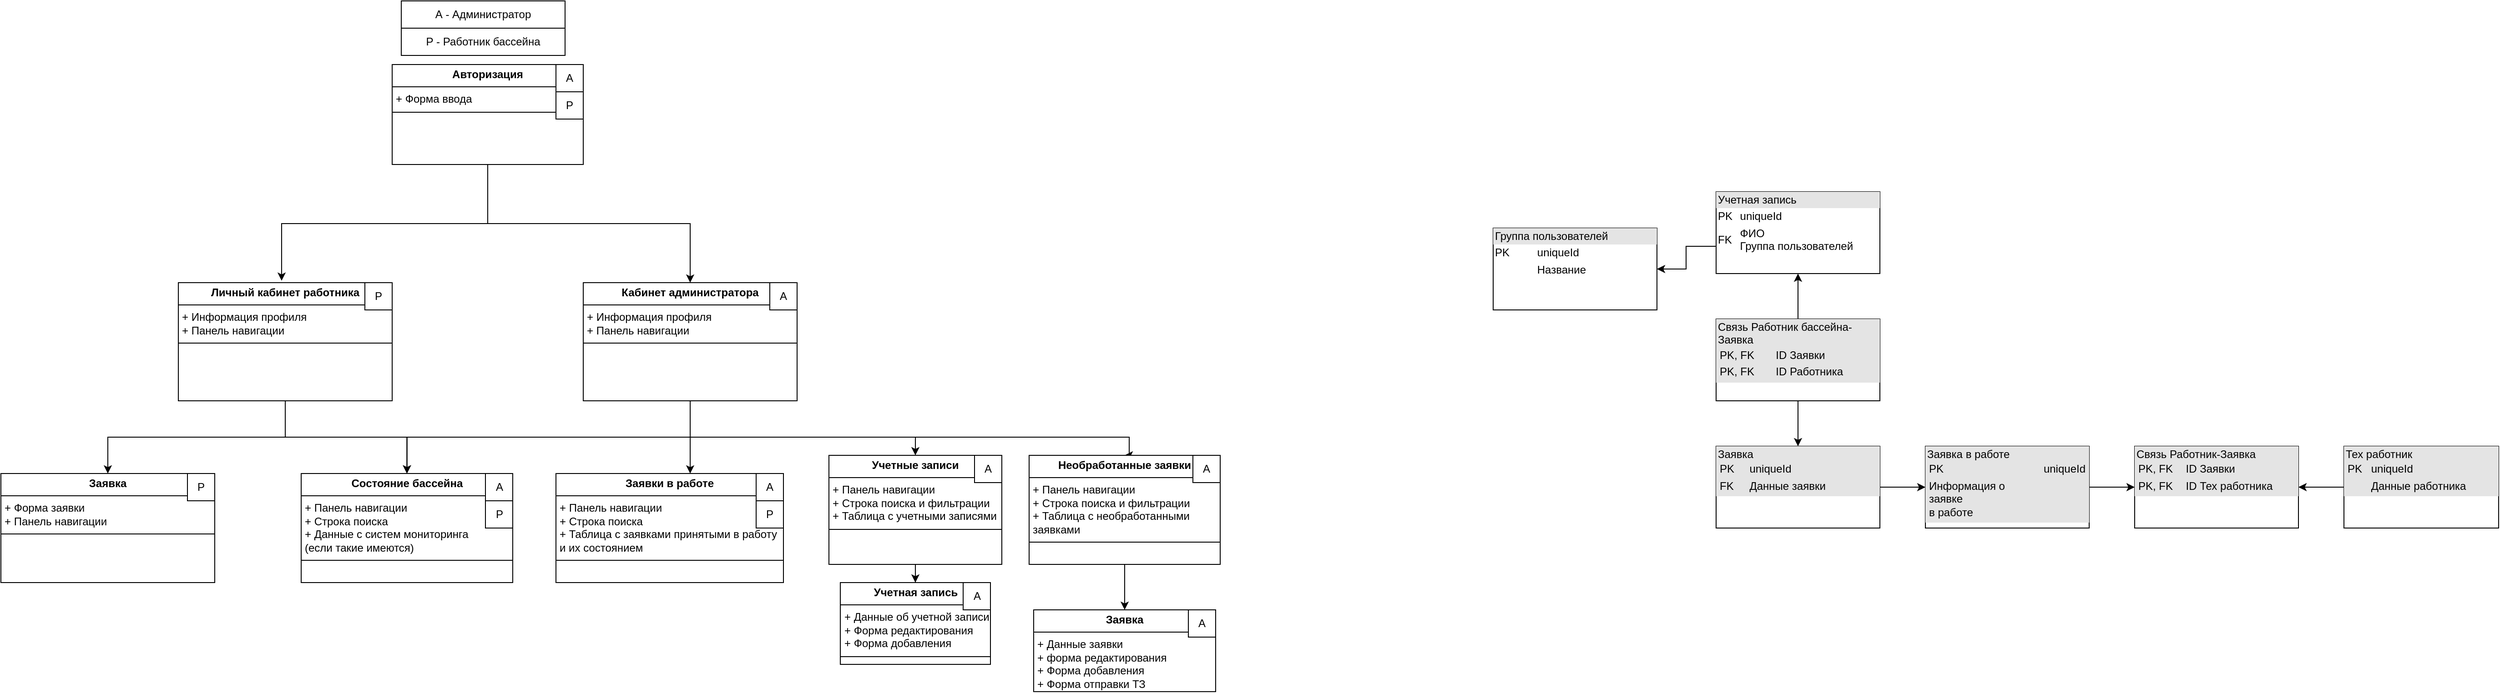 <mxfile version="24.4.13" type="device" pages="2">
  <diagram name="Страница — 1" id="gyjH2nmY9hGRUHgfYFVv">
    <mxGraphModel dx="513" dy="732" grid="1" gridSize="10" guides="1" tooltips="1" connect="1" arrows="1" fold="1" page="1" pageScale="1" pageWidth="827" pageHeight="1169" math="0" shadow="0">
      <root>
        <mxCell id="0" />
        <mxCell id="1" parent="0" />
        <mxCell id="fblFoZOv3cW5YB5GvSG3-54" value="А - Администратор" style="html=1;whiteSpace=wrap;" parent="1" vertex="1">
          <mxGeometry x="2080" width="180" height="30" as="geometry" />
        </mxCell>
        <mxCell id="fblFoZOv3cW5YB5GvSG3-56" value="Р - Работник бассейна" style="html=1;whiteSpace=wrap;" parent="1" vertex="1">
          <mxGeometry x="2080" y="30" width="180" height="30" as="geometry" />
        </mxCell>
        <mxCell id="7Ys4Qgf_9Eyjcpa5HYml-9" style="edgeStyle=orthogonalEdgeStyle;rounded=0;orthogonalLoop=1;jettySize=auto;html=1;entryX=0.483;entryY=-0.016;entryDx=0;entryDy=0;entryPerimeter=0;" parent="1" source="7Ys4Qgf_9Eyjcpa5HYml-2" target="7Ys4Qgf_9Eyjcpa5HYml-6" edge="1">
          <mxGeometry relative="1" as="geometry">
            <mxPoint x="2175" y="210" as="targetPoint" />
          </mxGeometry>
        </mxCell>
        <mxCell id="7Ys4Qgf_9Eyjcpa5HYml-13" style="edgeStyle=orthogonalEdgeStyle;rounded=0;orthogonalLoop=1;jettySize=auto;html=1;entryX=0.5;entryY=0;entryDx=0;entryDy=0;" parent="1" source="7Ys4Qgf_9Eyjcpa5HYml-2" target="7Ys4Qgf_9Eyjcpa5HYml-10" edge="1">
          <mxGeometry relative="1" as="geometry" />
        </mxCell>
        <mxCell id="7Ys4Qgf_9Eyjcpa5HYml-2" value="&lt;p style=&quot;margin:0px;margin-top:4px;text-align:center;&quot;&gt;&lt;b&gt;Авторизация&lt;/b&gt;&lt;/p&gt;&lt;hr size=&quot;1&quot; style=&quot;border-style:solid;&quot;&gt;&lt;p style=&quot;margin:0px;margin-left:4px;&quot;&gt;+ Форма ввода&lt;/p&gt;&lt;hr size=&quot;1&quot; style=&quot;border-style:solid;&quot;&gt;&lt;p style=&quot;margin:0px;margin-left:4px;&quot;&gt;&lt;br&gt;&lt;/p&gt;" style="verticalAlign=top;align=left;overflow=fill;html=1;whiteSpace=wrap;" parent="1" vertex="1">
          <mxGeometry x="2070" y="70" width="210" height="110" as="geometry" />
        </mxCell>
        <mxCell id="7Ys4Qgf_9Eyjcpa5HYml-3" value="А" style="html=1;whiteSpace=wrap;" parent="1" vertex="1">
          <mxGeometry x="2250" y="70" width="30" height="30" as="geometry" />
        </mxCell>
        <mxCell id="7Ys4Qgf_9Eyjcpa5HYml-5" value="Р" style="html=1;whiteSpace=wrap;" parent="1" vertex="1">
          <mxGeometry x="2250" y="100" width="30" height="30" as="geometry" />
        </mxCell>
        <mxCell id="7Ys4Qgf_9Eyjcpa5HYml-17" style="edgeStyle=orthogonalEdgeStyle;rounded=0;orthogonalLoop=1;jettySize=auto;html=1;" parent="1" source="7Ys4Qgf_9Eyjcpa5HYml-6" target="7Ys4Qgf_9Eyjcpa5HYml-14" edge="1">
          <mxGeometry relative="1" as="geometry" />
        </mxCell>
        <mxCell id="7Ys4Qgf_9Eyjcpa5HYml-24" style="edgeStyle=orthogonalEdgeStyle;rounded=0;orthogonalLoop=1;jettySize=auto;html=1;" parent="1" source="7Ys4Qgf_9Eyjcpa5HYml-6" target="7Ys4Qgf_9Eyjcpa5HYml-20" edge="1">
          <mxGeometry relative="1" as="geometry" />
        </mxCell>
        <mxCell id="7Ys4Qgf_9Eyjcpa5HYml-6" value="&lt;p style=&quot;margin:0px;margin-top:4px;text-align:center;&quot;&gt;&lt;b&gt;Личный кабинет работника&lt;/b&gt;&lt;/p&gt;&lt;hr size=&quot;1&quot; style=&quot;border-style:solid;&quot;&gt;&lt;p style=&quot;margin:0px;margin-left:4px;&quot;&gt;+ Информация профиля&lt;/p&gt;&lt;p style=&quot;margin:0px;margin-left:4px;&quot;&gt;+ Панель навигации&lt;/p&gt;&lt;hr size=&quot;1&quot; style=&quot;border-style:solid;&quot;&gt;&lt;p style=&quot;margin:0px;margin-left:4px;&quot;&gt;&lt;br&gt;&lt;/p&gt;" style="verticalAlign=top;align=left;overflow=fill;html=1;whiteSpace=wrap;" parent="1" vertex="1">
          <mxGeometry x="1835" y="310" width="235" height="130" as="geometry" />
        </mxCell>
        <mxCell id="7Ys4Qgf_9Eyjcpa5HYml-7" value="Р" style="html=1;whiteSpace=wrap;" parent="1" vertex="1">
          <mxGeometry x="2040" y="310" width="30" height="30" as="geometry" />
        </mxCell>
        <mxCell id="7Ys4Qgf_9Eyjcpa5HYml-23" style="edgeStyle=orthogonalEdgeStyle;rounded=0;orthogonalLoop=1;jettySize=auto;html=1;entryX=0.5;entryY=0;entryDx=0;entryDy=0;" parent="1" source="7Ys4Qgf_9Eyjcpa5HYml-10" target="7Ys4Qgf_9Eyjcpa5HYml-20" edge="1">
          <mxGeometry relative="1" as="geometry">
            <Array as="points">
              <mxPoint x="2398" y="480" />
              <mxPoint x="2086" y="480" />
            </Array>
          </mxGeometry>
        </mxCell>
        <mxCell id="7Ys4Qgf_9Eyjcpa5HYml-46" style="edgeStyle=orthogonalEdgeStyle;rounded=0;orthogonalLoop=1;jettySize=auto;html=1;entryX=0.5;entryY=0;entryDx=0;entryDy=0;" parent="1" source="7Ys4Qgf_9Eyjcpa5HYml-10" target="7Ys4Qgf_9Eyjcpa5HYml-33" edge="1">
          <mxGeometry relative="1" as="geometry">
            <Array as="points">
              <mxPoint x="2398" y="480" />
              <mxPoint x="2880" y="480" />
              <mxPoint x="2880" y="500" />
            </Array>
          </mxGeometry>
        </mxCell>
        <mxCell id="7Ys4Qgf_9Eyjcpa5HYml-47" style="edgeStyle=orthogonalEdgeStyle;rounded=0;orthogonalLoop=1;jettySize=auto;html=1;entryX=0.5;entryY=0;entryDx=0;entryDy=0;" parent="1" source="7Ys4Qgf_9Eyjcpa5HYml-10" target="7Ys4Qgf_9Eyjcpa5HYml-31" edge="1">
          <mxGeometry relative="1" as="geometry">
            <Array as="points">
              <mxPoint x="2398" y="480" />
              <mxPoint x="2645" y="480" />
            </Array>
          </mxGeometry>
        </mxCell>
        <mxCell id="7Ys4Qgf_9Eyjcpa5HYml-10" value="&lt;p style=&quot;margin:0px;margin-top:4px;text-align:center;&quot;&gt;&lt;b&gt;Кабинет администратора&lt;/b&gt;&lt;/p&gt;&lt;hr size=&quot;1&quot; style=&quot;border-style:solid;&quot;&gt;&lt;p style=&quot;margin:0px;margin-left:4px;&quot;&gt;+ Информация профиля&lt;/p&gt;&lt;p style=&quot;margin:0px;margin-left:4px;&quot;&gt;+ Панель навигации&lt;/p&gt;&lt;hr size=&quot;1&quot; style=&quot;border-style:solid;&quot;&gt;&lt;p style=&quot;margin:0px;margin-left:4px;&quot;&gt;&lt;br&gt;&lt;/p&gt;" style="verticalAlign=top;align=left;overflow=fill;html=1;whiteSpace=wrap;" parent="1" vertex="1">
          <mxGeometry x="2280" y="310" width="235" height="130" as="geometry" />
        </mxCell>
        <mxCell id="7Ys4Qgf_9Eyjcpa5HYml-11" value="А" style="html=1;whiteSpace=wrap;" parent="1" vertex="1">
          <mxGeometry x="2485" y="310" width="30" height="30" as="geometry" />
        </mxCell>
        <mxCell id="7Ys4Qgf_9Eyjcpa5HYml-14" value="&lt;p style=&quot;margin:0px;margin-top:4px;text-align:center;&quot;&gt;&lt;b&gt;Заявка&lt;/b&gt;&lt;/p&gt;&lt;hr size=&quot;1&quot; style=&quot;border-style:solid;&quot;&gt;&lt;p style=&quot;margin:0px;margin-left:4px;&quot;&gt;+ Форма заявки&lt;/p&gt;&lt;p style=&quot;margin:0px;margin-left:4px;&quot;&gt;+ Панель навигации&lt;/p&gt;&lt;hr size=&quot;1&quot; style=&quot;border-style:solid;&quot;&gt;&lt;p style=&quot;margin:0px;margin-left:4px;&quot;&gt;&lt;br&gt;&lt;/p&gt;" style="verticalAlign=top;align=left;overflow=fill;html=1;whiteSpace=wrap;" parent="1" vertex="1">
          <mxGeometry x="1640" y="520" width="235" height="120" as="geometry" />
        </mxCell>
        <mxCell id="7Ys4Qgf_9Eyjcpa5HYml-16" value="Р" style="html=1;whiteSpace=wrap;" parent="1" vertex="1">
          <mxGeometry x="1845" y="520" width="30" height="30" as="geometry" />
        </mxCell>
        <mxCell id="7Ys4Qgf_9Eyjcpa5HYml-20" value="&lt;p style=&quot;margin:0px;margin-top:4px;text-align:center;&quot;&gt;&lt;b&gt;Состояние бассейна&lt;/b&gt;&lt;/p&gt;&lt;hr size=&quot;1&quot; style=&quot;border-style:solid;&quot;&gt;&lt;p style=&quot;margin:0px;margin-left:4px;&quot;&gt;+ Панель навигации&lt;/p&gt;&lt;p style=&quot;margin:0px;margin-left:4px;&quot;&gt;+ Строка поиска&lt;/p&gt;&lt;p style=&quot;margin:0px;margin-left:4px;&quot;&gt;+ Данные с систем мониторинга&lt;/p&gt;&lt;p style=&quot;margin:0px;margin-left:4px;&quot;&gt;(если такие имеются)&lt;br&gt;&lt;/p&gt;&lt;hr size=&quot;1&quot; style=&quot;border-style:solid;&quot;&gt;&lt;p style=&quot;margin:0px;margin-left:4px;&quot;&gt;&lt;br&gt;&lt;/p&gt;" style="verticalAlign=top;align=left;overflow=fill;html=1;whiteSpace=wrap;" parent="1" vertex="1">
          <mxGeometry x="1970" y="520" width="232.5" height="120" as="geometry" />
        </mxCell>
        <mxCell id="7Ys4Qgf_9Eyjcpa5HYml-21" value="А" style="html=1;whiteSpace=wrap;" parent="1" vertex="1">
          <mxGeometry x="2172.5" y="520" width="30" height="30" as="geometry" />
        </mxCell>
        <mxCell id="7Ys4Qgf_9Eyjcpa5HYml-22" value="Р" style="html=1;whiteSpace=wrap;" parent="1" vertex="1">
          <mxGeometry x="2172.5" y="550" width="30" height="30" as="geometry" />
        </mxCell>
        <mxCell id="7Ys4Qgf_9Eyjcpa5HYml-25" value="&lt;p style=&quot;margin:0px;margin-top:4px;text-align:center;&quot;&gt;&lt;b&gt;Заявки в работе&lt;/b&gt;&lt;/p&gt;&lt;hr size=&quot;1&quot; style=&quot;border-style:solid;&quot;&gt;&lt;p style=&quot;margin:0px;margin-left:4px;&quot;&gt;+&amp;nbsp;&lt;span style=&quot;background-color: initial;&quot;&gt;Панель навигации&lt;/span&gt;&lt;/p&gt;&lt;p style=&quot;margin:0px;margin-left:4px;&quot;&gt;&lt;span style=&quot;background-color: initial;&quot;&gt;+ Строка поиска&lt;/span&gt;&lt;/p&gt;&lt;p style=&quot;margin:0px;margin-left:4px;&quot;&gt;&lt;span style=&quot;background-color: initial;&quot;&gt;+ Таблица с заявками принятыми в работу и их состоянием&lt;/span&gt;&lt;/p&gt;&lt;hr size=&quot;1&quot; style=&quot;border-style:solid;&quot;&gt;&lt;p style=&quot;margin:0px;margin-left:4px;&quot;&gt;&lt;br&gt;&lt;/p&gt;" style="verticalAlign=top;align=left;overflow=fill;html=1;whiteSpace=wrap;" parent="1" vertex="1">
          <mxGeometry x="2250" y="520" width="250" height="120" as="geometry" />
        </mxCell>
        <mxCell id="7Ys4Qgf_9Eyjcpa5HYml-26" value="А" style="html=1;whiteSpace=wrap;" parent="1" vertex="1">
          <mxGeometry x="2470" y="520" width="30" height="30" as="geometry" />
        </mxCell>
        <mxCell id="7Ys4Qgf_9Eyjcpa5HYml-27" value="Р" style="html=1;whiteSpace=wrap;" parent="1" vertex="1">
          <mxGeometry x="2470" y="550" width="30" height="30" as="geometry" />
        </mxCell>
        <mxCell id="7Ys4Qgf_9Eyjcpa5HYml-29" style="edgeStyle=orthogonalEdgeStyle;rounded=0;orthogonalLoop=1;jettySize=auto;html=1;entryX=0.59;entryY=0;entryDx=0;entryDy=0;entryPerimeter=0;" parent="1" source="7Ys4Qgf_9Eyjcpa5HYml-10" target="7Ys4Qgf_9Eyjcpa5HYml-25" edge="1">
          <mxGeometry relative="1" as="geometry" />
        </mxCell>
        <mxCell id="7Ys4Qgf_9Eyjcpa5HYml-30" style="edgeStyle=orthogonalEdgeStyle;rounded=0;orthogonalLoop=1;jettySize=auto;html=1;entryX=0.5;entryY=0;entryDx=0;entryDy=0;" parent="1" source="7Ys4Qgf_9Eyjcpa5HYml-31" target="7Ys4Qgf_9Eyjcpa5HYml-36" edge="1">
          <mxGeometry relative="1" as="geometry" />
        </mxCell>
        <mxCell id="7Ys4Qgf_9Eyjcpa5HYml-31" value="&lt;p style=&quot;margin:0px;margin-top:4px;text-align:center;&quot;&gt;&lt;b&gt;Учетные записи&lt;/b&gt;&lt;/p&gt;&lt;hr size=&quot;1&quot; style=&quot;border-style:solid;&quot;&gt;&lt;p style=&quot;margin:0px;margin-left:4px;&quot;&gt;+&amp;nbsp;&lt;span style=&quot;background-color: initial;&quot;&gt;Панель навигации&lt;/span&gt;&lt;/p&gt;&lt;p style=&quot;margin:0px;margin-left:4px;&quot;&gt;&lt;span style=&quot;background-color: initial;&quot;&gt;+ Строка поиска и фильтрации&lt;/span&gt;&lt;/p&gt;&lt;p style=&quot;margin:0px;margin-left:4px;&quot;&gt;&lt;span style=&quot;background-color: initial;&quot;&gt;+ Таблица с учетными записями&lt;/span&gt;&lt;/p&gt;&lt;hr size=&quot;1&quot; style=&quot;border-style:solid;&quot;&gt;&lt;p style=&quot;margin:0px;margin-left:4px;&quot;&gt;&lt;br&gt;&lt;/p&gt;" style="verticalAlign=top;align=left;overflow=fill;html=1;whiteSpace=wrap;" parent="1" vertex="1">
          <mxGeometry x="2550" y="500" width="190" height="120" as="geometry" />
        </mxCell>
        <mxCell id="7Ys4Qgf_9Eyjcpa5HYml-32" style="edgeStyle=orthogonalEdgeStyle;rounded=0;orthogonalLoop=1;jettySize=auto;html=1;entryX=0.5;entryY=0;entryDx=0;entryDy=0;" parent="1" source="7Ys4Qgf_9Eyjcpa5HYml-33" target="7Ys4Qgf_9Eyjcpa5HYml-37" edge="1">
          <mxGeometry relative="1" as="geometry" />
        </mxCell>
        <mxCell id="7Ys4Qgf_9Eyjcpa5HYml-33" value="&lt;p style=&quot;margin:0px;margin-top:4px;text-align:center;&quot;&gt;&lt;b&gt;Необработанные заявки&lt;/b&gt;&lt;/p&gt;&lt;hr size=&quot;1&quot; style=&quot;border-style:solid;&quot;&gt;&lt;p style=&quot;margin:0px;margin-left:4px;&quot;&gt;+&amp;nbsp;&lt;span style=&quot;background-color: initial;&quot;&gt;Панель навигации&lt;/span&gt;&lt;/p&gt;&lt;p style=&quot;margin:0px;margin-left:4px;&quot;&gt;&lt;span style=&quot;background-color: initial;&quot;&gt;+ Строка поиска и фильтрации&lt;/span&gt;&lt;/p&gt;&lt;p style=&quot;margin:0px;margin-left:4px;&quot;&gt;&lt;span style=&quot;background-color: initial;&quot;&gt;+ Таблица с необработанными заявками&lt;/span&gt;&lt;/p&gt;&lt;hr size=&quot;1&quot; style=&quot;border-style:solid;&quot;&gt;&lt;p style=&quot;margin:0px;margin-left:4px;&quot;&gt;&lt;br&gt;&lt;/p&gt;" style="verticalAlign=top;align=left;overflow=fill;html=1;whiteSpace=wrap;" parent="1" vertex="1">
          <mxGeometry x="2770" y="500" width="210" height="120" as="geometry" />
        </mxCell>
        <mxCell id="7Ys4Qgf_9Eyjcpa5HYml-36" value="&lt;p style=&quot;margin:0px;margin-top:4px;text-align:center;&quot;&gt;&lt;b&gt;Учетная запись&lt;/b&gt;&lt;/p&gt;&lt;hr size=&quot;1&quot; style=&quot;border-style:solid;&quot;&gt;&lt;p style=&quot;margin:0px;margin-left:4px;&quot;&gt;+ Данные об учетной записи&lt;/p&gt;&lt;p style=&quot;margin:0px;margin-left:4px;&quot;&gt;+ Форма редактирования&lt;/p&gt;&lt;p style=&quot;margin:0px;margin-left:4px;&quot;&gt;+ Форма добавления&lt;/p&gt;&lt;hr size=&quot;1&quot; style=&quot;border-style:solid;&quot;&gt;&lt;p style=&quot;margin:0px;margin-left:4px;&quot;&gt;&lt;br&gt;&lt;/p&gt;" style="verticalAlign=top;align=left;overflow=fill;html=1;whiteSpace=wrap;" parent="1" vertex="1">
          <mxGeometry x="2562.5" y="640" width="165" height="90" as="geometry" />
        </mxCell>
        <mxCell id="7Ys4Qgf_9Eyjcpa5HYml-37" value="&lt;p style=&quot;margin:0px;margin-top:4px;text-align:center;&quot;&gt;&lt;b&gt;Заявка&lt;/b&gt;&lt;/p&gt;&lt;hr size=&quot;1&quot; style=&quot;border-style:solid;&quot;&gt;&lt;p style=&quot;margin:0px;margin-left:4px;&quot;&gt;+ Данные заявки&lt;/p&gt;&lt;p style=&quot;margin:0px;margin-left:4px;&quot;&gt;+ форма редактирования&lt;/p&gt;&lt;p style=&quot;margin:0px;margin-left:4px;&quot;&gt;+ Форма добавления&lt;/p&gt;&lt;p style=&quot;margin:0px;margin-left:4px;&quot;&gt;+ Форма отправки ТЗ&lt;/p&gt;&lt;hr size=&quot;1&quot; style=&quot;border-style:solid;&quot;&gt;&lt;p style=&quot;margin:0px;margin-left:4px;&quot;&gt;&lt;br&gt;&lt;/p&gt;" style="verticalAlign=top;align=left;overflow=fill;html=1;whiteSpace=wrap;" parent="1" vertex="1">
          <mxGeometry x="2775" y="670" width="200" height="90" as="geometry" />
        </mxCell>
        <mxCell id="7Ys4Qgf_9Eyjcpa5HYml-39" value="А" style="html=1;whiteSpace=wrap;" parent="1" vertex="1">
          <mxGeometry x="2710" y="500" width="30" height="30" as="geometry" />
        </mxCell>
        <mxCell id="7Ys4Qgf_9Eyjcpa5HYml-40" value="А" style="html=1;whiteSpace=wrap;" parent="1" vertex="1">
          <mxGeometry x="2950" y="500" width="30" height="30" as="geometry" />
        </mxCell>
        <mxCell id="7Ys4Qgf_9Eyjcpa5HYml-42" value="А" style="html=1;whiteSpace=wrap;" parent="1" vertex="1">
          <mxGeometry x="2697.5" y="640" width="30" height="30" as="geometry" />
        </mxCell>
        <mxCell id="7Ys4Qgf_9Eyjcpa5HYml-43" value="А" style="html=1;whiteSpace=wrap;" parent="1" vertex="1">
          <mxGeometry x="2945" y="670" width="30" height="30" as="geometry" />
        </mxCell>
        <mxCell id="7Ys4Qgf_9Eyjcpa5HYml-51" style="edgeStyle=orthogonalEdgeStyle;rounded=0;orthogonalLoop=1;jettySize=auto;html=1;entryX=1;entryY=0.5;entryDx=0;entryDy=0;" parent="1" source="7Ys4Qgf_9Eyjcpa5HYml-49" target="7Ys4Qgf_9Eyjcpa5HYml-50" edge="1">
          <mxGeometry relative="1" as="geometry">
            <Array as="points">
              <mxPoint x="3492" y="270" />
              <mxPoint x="3492" y="295" />
            </Array>
          </mxGeometry>
        </mxCell>
        <mxCell id="7Ys4Qgf_9Eyjcpa5HYml-49" value="&lt;div style=&quot;box-sizing:border-box;width:100%;background:#e4e4e4;padding:2px;&quot;&gt;Учетная запись&lt;/div&gt;&lt;table style=&quot;width:100%;font-size:1em;&quot; cellpadding=&quot;2&quot; cellspacing=&quot;0&quot;&gt;&lt;tbody&gt;&lt;tr&gt;&lt;td&gt;PK&lt;/td&gt;&lt;td&gt;uniqueId&lt;/td&gt;&lt;/tr&gt;&lt;tr&gt;&lt;td&gt;FK&lt;/td&gt;&lt;td&gt;ФИО&lt;br&gt;Группа пользователей&lt;/td&gt;&lt;/tr&gt;&lt;/tbody&gt;&lt;/table&gt;" style="verticalAlign=top;align=left;overflow=fill;html=1;whiteSpace=wrap;" parent="1" vertex="1">
          <mxGeometry x="3525" y="210" width="180" height="90" as="geometry" />
        </mxCell>
        <mxCell id="7Ys4Qgf_9Eyjcpa5HYml-50" value="&lt;div style=&quot;box-sizing:border-box;width:100%;background:#e4e4e4;padding:2px;&quot;&gt;Группа пользователей&lt;/div&gt;&lt;table style=&quot;width:100%;font-size:1em;&quot; cellpadding=&quot;2&quot; cellspacing=&quot;0&quot;&gt;&lt;tbody&gt;&lt;tr&gt;&lt;td&gt;PK&lt;/td&gt;&lt;td&gt;uniqueId&lt;/td&gt;&lt;/tr&gt;&lt;tr&gt;&lt;td&gt;&lt;br&gt;&lt;/td&gt;&lt;td&gt;Название&lt;/td&gt;&lt;/tr&gt;&lt;/tbody&gt;&lt;/table&gt;" style="verticalAlign=top;align=left;overflow=fill;html=1;whiteSpace=wrap;" parent="1" vertex="1">
          <mxGeometry x="3280" y="250" width="180" height="90" as="geometry" />
        </mxCell>
        <mxCell id="7Ys4Qgf_9Eyjcpa5HYml-59" style="edgeStyle=orthogonalEdgeStyle;rounded=0;orthogonalLoop=1;jettySize=auto;html=1;entryX=0;entryY=0.5;entryDx=0;entryDy=0;" parent="1" source="7Ys4Qgf_9Eyjcpa5HYml-52" target="7Ys4Qgf_9Eyjcpa5HYml-54" edge="1">
          <mxGeometry relative="1" as="geometry" />
        </mxCell>
        <mxCell id="7Ys4Qgf_9Eyjcpa5HYml-52" value="&lt;div style=&quot;box-sizing:border-box;width:100%;background:#e4e4e4;padding:2px;&quot;&gt;Заявка&lt;table style=&quot;background-color: initial; font-size: 1em; width: 100%;&quot; cellpadding=&quot;2&quot; cellspacing=&quot;0&quot;&gt;&lt;tbody&gt;&lt;tr&gt;&lt;td&gt;PK&lt;/td&gt;&lt;td&gt;uniqueId&lt;/td&gt;&lt;/tr&gt;&lt;tr&gt;&lt;td&gt;FK&lt;/td&gt;&lt;td&gt;Данные заявки&lt;/td&gt;&lt;/tr&gt;&lt;/tbody&gt;&lt;/table&gt;&lt;/div&gt;" style="verticalAlign=top;align=left;overflow=fill;html=1;whiteSpace=wrap;" parent="1" vertex="1">
          <mxGeometry x="3525" y="490" width="180" height="90" as="geometry" />
        </mxCell>
        <mxCell id="85K3im5MIJQuWjZDWwQ2-3" style="edgeStyle=orthogonalEdgeStyle;rounded=0;orthogonalLoop=1;jettySize=auto;html=1;entryX=0;entryY=0.5;entryDx=0;entryDy=0;" edge="1" parent="1" source="7Ys4Qgf_9Eyjcpa5HYml-54" target="85K3im5MIJQuWjZDWwQ2-1">
          <mxGeometry relative="1" as="geometry" />
        </mxCell>
        <mxCell id="7Ys4Qgf_9Eyjcpa5HYml-54" value="&lt;div style=&quot;box-sizing:border-box;width:100%;background:#e4e4e4;padding:2px;&quot;&gt;Заявка в работе&lt;table style=&quot;background-color: initial; font-size: 1em; width: 100%;&quot; cellpadding=&quot;2&quot; cellspacing=&quot;0&quot;&gt;&lt;tbody&gt;&lt;tr&gt;&lt;td&gt;PK&lt;br&gt;&lt;/td&gt;&lt;td&gt;uniqueId&lt;/td&gt;&lt;/tr&gt;&lt;tr&gt;&lt;td&gt;Информация о заявке&lt;br&gt;в работе&lt;/td&gt;&lt;td&gt;&lt;br&gt;&lt;/td&gt;&lt;/tr&gt;&lt;/tbody&gt;&lt;/table&gt;&lt;/div&gt;" style="verticalAlign=top;align=left;overflow=fill;html=1;whiteSpace=wrap;" parent="1" vertex="1">
          <mxGeometry x="3755" y="490" width="180" height="90" as="geometry" />
        </mxCell>
        <mxCell id="85K3im5MIJQuWjZDWwQ2-2" style="edgeStyle=orthogonalEdgeStyle;rounded=0;orthogonalLoop=1;jettySize=auto;html=1;entryX=1;entryY=0.5;entryDx=0;entryDy=0;" edge="1" parent="1" source="7Ys4Qgf_9Eyjcpa5HYml-55" target="85K3im5MIJQuWjZDWwQ2-1">
          <mxGeometry relative="1" as="geometry" />
        </mxCell>
        <mxCell id="7Ys4Qgf_9Eyjcpa5HYml-55" value="&lt;div style=&quot;box-sizing:border-box;width:100%;background:#e4e4e4;padding:2px;&quot;&gt;Тех работник&lt;br&gt;&lt;table style=&quot;background-color: initial; font-size: 1em; width: 100%;&quot; cellpadding=&quot;2&quot; cellspacing=&quot;0&quot;&gt;&lt;tbody&gt;&lt;tr&gt;&lt;td&gt;PK&lt;/td&gt;&lt;td&gt;uniqueId&lt;/td&gt;&lt;/tr&gt;&lt;tr&gt;&lt;td&gt;&lt;br&gt;&lt;/td&gt;&lt;td&gt;Данные работника&lt;/td&gt;&lt;/tr&gt;&lt;/tbody&gt;&lt;/table&gt;&lt;/div&gt;" style="verticalAlign=top;align=left;overflow=fill;html=1;whiteSpace=wrap;" parent="1" vertex="1">
          <mxGeometry x="4215" y="490" width="170" height="90" as="geometry" />
        </mxCell>
        <mxCell id="85K3im5MIJQuWjZDWwQ2-1" value="&lt;div style=&quot;box-sizing:border-box;width:100%;background:#e4e4e4;padding:2px;&quot;&gt;Связь Работник-Заявка&lt;table style=&quot;background-color: initial; font-size: 1em; width: 100%;&quot; cellpadding=&quot;2&quot; cellspacing=&quot;0&quot;&gt;&lt;tbody&gt;&lt;tr&gt;&lt;td&gt;PK, FK&lt;/td&gt;&lt;td&gt;ID Заявки&lt;/td&gt;&lt;/tr&gt;&lt;tr&gt;&lt;td&gt;PK, FK&lt;/td&gt;&lt;td&gt;ID Тех работника&lt;/td&gt;&lt;/tr&gt;&lt;/tbody&gt;&lt;/table&gt;&lt;/div&gt;" style="verticalAlign=top;align=left;overflow=fill;html=1;whiteSpace=wrap;" vertex="1" parent="1">
          <mxGeometry x="3985" y="490" width="180" height="90" as="geometry" />
        </mxCell>
        <mxCell id="85K3im5MIJQuWjZDWwQ2-5" style="edgeStyle=orthogonalEdgeStyle;rounded=0;orthogonalLoop=1;jettySize=auto;html=1;" edge="1" parent="1" source="85K3im5MIJQuWjZDWwQ2-4" target="7Ys4Qgf_9Eyjcpa5HYml-52">
          <mxGeometry relative="1" as="geometry" />
        </mxCell>
        <mxCell id="85K3im5MIJQuWjZDWwQ2-7" style="edgeStyle=orthogonalEdgeStyle;rounded=0;orthogonalLoop=1;jettySize=auto;html=1;entryX=0.5;entryY=1;entryDx=0;entryDy=0;" edge="1" parent="1" source="85K3im5MIJQuWjZDWwQ2-4" target="7Ys4Qgf_9Eyjcpa5HYml-49">
          <mxGeometry relative="1" as="geometry" />
        </mxCell>
        <mxCell id="85K3im5MIJQuWjZDWwQ2-4" value="&lt;div style=&quot;box-sizing:border-box;width:100%;background:#e4e4e4;padding:2px;&quot;&gt;Связь Работник бассейна-Заявка&lt;table style=&quot;background-color: initial; font-size: 1em; width: 100%;&quot; cellpadding=&quot;2&quot; cellspacing=&quot;0&quot;&gt;&lt;tbody&gt;&lt;tr&gt;&lt;td&gt;PK, FK&lt;/td&gt;&lt;td&gt;ID Заявки&lt;/td&gt;&lt;/tr&gt;&lt;tr&gt;&lt;td&gt;PK, FK&lt;/td&gt;&lt;td&gt;ID Работника&lt;/td&gt;&lt;/tr&gt;&lt;/tbody&gt;&lt;/table&gt;&lt;/div&gt;" style="verticalAlign=top;align=left;overflow=fill;html=1;whiteSpace=wrap;" vertex="1" parent="1">
          <mxGeometry x="3525" y="350" width="180" height="90" as="geometry" />
        </mxCell>
      </root>
    </mxGraphModel>
  </diagram>
  <diagram id="cIZZJfBUbxEhmPjARiJR" name="Страница — 2">
    <mxGraphModel dx="2876" dy="1066" grid="1" gridSize="10" guides="1" tooltips="1" connect="1" arrows="1" fold="1" page="1" pageScale="1" pageWidth="827" pageHeight="1169" math="0" shadow="0">
      <root>
        <mxCell id="0" />
        <mxCell id="1" parent="0" />
        <mxCell id="fclP9mE39lkqfTtNdaQq-1" value="Учетная запись" style="shape=table;startSize=30;container=1;collapsible=1;childLayout=tableLayout;fixedRows=1;rowLines=0;fontStyle=1;align=center;resizeLast=1;html=1;" vertex="1" parent="1">
          <mxGeometry x="30" y="80" width="210" height="210" as="geometry" />
        </mxCell>
        <mxCell id="fclP9mE39lkqfTtNdaQq-2" value="" style="shape=tableRow;horizontal=0;startSize=0;swimlaneHead=0;swimlaneBody=0;fillColor=none;collapsible=0;dropTarget=0;points=[[0,0.5],[1,0.5]];portConstraint=eastwest;top=0;left=0;right=0;bottom=1;" vertex="1" parent="fclP9mE39lkqfTtNdaQq-1">
          <mxGeometry y="30" width="210" height="60" as="geometry" />
        </mxCell>
        <mxCell id="fclP9mE39lkqfTtNdaQq-3" value="PK" style="shape=partialRectangle;connectable=0;fillColor=none;top=0;left=0;bottom=0;right=0;fontStyle=1;overflow=hidden;whiteSpace=wrap;html=1;" vertex="1" parent="fclP9mE39lkqfTtNdaQq-2">
          <mxGeometry width="30" height="60" as="geometry">
            <mxRectangle width="30" height="60" as="alternateBounds" />
          </mxGeometry>
        </mxCell>
        <mxCell id="fclP9mE39lkqfTtNdaQq-4" value="UniqueID" style="shape=partialRectangle;connectable=0;fillColor=none;top=0;left=0;bottom=0;right=0;align=left;spacingLeft=6;fontStyle=5;overflow=hidden;whiteSpace=wrap;html=1;" vertex="1" parent="fclP9mE39lkqfTtNdaQq-2">
          <mxGeometry x="30" width="180" height="60" as="geometry">
            <mxRectangle width="180" height="60" as="alternateBounds" />
          </mxGeometry>
        </mxCell>
        <mxCell id="fclP9mE39lkqfTtNdaQq-5" value="" style="shape=tableRow;horizontal=0;startSize=0;swimlaneHead=0;swimlaneBody=0;fillColor=none;collapsible=0;dropTarget=0;points=[[0,0.5],[1,0.5]];portConstraint=eastwest;top=0;left=0;right=0;bottom=0;" vertex="1" parent="fclP9mE39lkqfTtNdaQq-1">
          <mxGeometry y="90" width="210" height="30" as="geometry" />
        </mxCell>
        <mxCell id="fclP9mE39lkqfTtNdaQq-6" value="" style="shape=partialRectangle;connectable=0;fillColor=none;top=0;left=0;bottom=0;right=0;editable=1;overflow=hidden;whiteSpace=wrap;html=1;" vertex="1" parent="fclP9mE39lkqfTtNdaQq-5">
          <mxGeometry width="30" height="30" as="geometry">
            <mxRectangle width="30" height="30" as="alternateBounds" />
          </mxGeometry>
        </mxCell>
        <mxCell id="fclP9mE39lkqfTtNdaQq-7" value="Фамилия" style="shape=partialRectangle;connectable=0;fillColor=none;top=0;left=0;bottom=0;right=0;align=left;spacingLeft=6;overflow=hidden;whiteSpace=wrap;html=1;" vertex="1" parent="fclP9mE39lkqfTtNdaQq-5">
          <mxGeometry x="30" width="180" height="30" as="geometry">
            <mxRectangle width="180" height="30" as="alternateBounds" />
          </mxGeometry>
        </mxCell>
        <mxCell id="fclP9mE39lkqfTtNdaQq-8" value="" style="shape=tableRow;horizontal=0;startSize=0;swimlaneHead=0;swimlaneBody=0;fillColor=none;collapsible=0;dropTarget=0;points=[[0,0.5],[1,0.5]];portConstraint=eastwest;top=0;left=0;right=0;bottom=0;" vertex="1" parent="fclP9mE39lkqfTtNdaQq-1">
          <mxGeometry y="120" width="210" height="30" as="geometry" />
        </mxCell>
        <mxCell id="fclP9mE39lkqfTtNdaQq-9" value="" style="shape=partialRectangle;connectable=0;fillColor=none;top=0;left=0;bottom=0;right=0;editable=1;overflow=hidden;whiteSpace=wrap;html=1;" vertex="1" parent="fclP9mE39lkqfTtNdaQq-8">
          <mxGeometry width="30" height="30" as="geometry">
            <mxRectangle width="30" height="30" as="alternateBounds" />
          </mxGeometry>
        </mxCell>
        <mxCell id="fclP9mE39lkqfTtNdaQq-10" value="Имя" style="shape=partialRectangle;connectable=0;fillColor=none;top=0;left=0;bottom=0;right=0;align=left;spacingLeft=6;overflow=hidden;whiteSpace=wrap;html=1;" vertex="1" parent="fclP9mE39lkqfTtNdaQq-8">
          <mxGeometry x="30" width="180" height="30" as="geometry">
            <mxRectangle width="180" height="30" as="alternateBounds" />
          </mxGeometry>
        </mxCell>
        <mxCell id="fclP9mE39lkqfTtNdaQq-11" value="" style="shape=tableRow;horizontal=0;startSize=0;swimlaneHead=0;swimlaneBody=0;fillColor=none;collapsible=0;dropTarget=0;points=[[0,0.5],[1,0.5]];portConstraint=eastwest;top=0;left=0;right=0;bottom=0;" vertex="1" parent="fclP9mE39lkqfTtNdaQq-1">
          <mxGeometry y="150" width="210" height="30" as="geometry" />
        </mxCell>
        <mxCell id="fclP9mE39lkqfTtNdaQq-12" value="" style="shape=partialRectangle;connectable=0;fillColor=none;top=0;left=0;bottom=0;right=0;editable=1;overflow=hidden;whiteSpace=wrap;html=1;" vertex="1" parent="fclP9mE39lkqfTtNdaQq-11">
          <mxGeometry width="30" height="30" as="geometry">
            <mxRectangle width="30" height="30" as="alternateBounds" />
          </mxGeometry>
        </mxCell>
        <mxCell id="fclP9mE39lkqfTtNdaQq-13" value="Отчество" style="shape=partialRectangle;connectable=0;fillColor=none;top=0;left=0;bottom=0;right=0;align=left;spacingLeft=6;overflow=hidden;whiteSpace=wrap;html=1;" vertex="1" parent="fclP9mE39lkqfTtNdaQq-11">
          <mxGeometry x="30" width="180" height="30" as="geometry">
            <mxRectangle width="180" height="30" as="alternateBounds" />
          </mxGeometry>
        </mxCell>
        <mxCell id="fclP9mE39lkqfTtNdaQq-17" value="" style="shape=tableRow;horizontal=0;startSize=0;swimlaneHead=0;swimlaneBody=0;fillColor=none;collapsible=0;dropTarget=0;points=[[0,0.5],[1,0.5]];portConstraint=eastwest;top=0;left=0;right=0;bottom=0;" vertex="1" parent="fclP9mE39lkqfTtNdaQq-1">
          <mxGeometry y="180" width="210" height="30" as="geometry" />
        </mxCell>
        <mxCell id="fclP9mE39lkqfTtNdaQq-18" value="FK" style="shape=partialRectangle;connectable=0;fillColor=none;top=0;left=0;bottom=0;right=0;fontStyle=0;overflow=hidden;whiteSpace=wrap;html=1;" vertex="1" parent="fclP9mE39lkqfTtNdaQq-17">
          <mxGeometry width="30" height="30" as="geometry">
            <mxRectangle width="30" height="30" as="alternateBounds" />
          </mxGeometry>
        </mxCell>
        <mxCell id="fclP9mE39lkqfTtNdaQq-19" value="Группа пользователей" style="shape=partialRectangle;connectable=0;fillColor=none;top=0;left=0;bottom=0;right=0;align=left;spacingLeft=6;fontStyle=0;overflow=hidden;whiteSpace=wrap;html=1;" vertex="1" parent="fclP9mE39lkqfTtNdaQq-17">
          <mxGeometry x="30" width="180" height="30" as="geometry">
            <mxRectangle width="180" height="30" as="alternateBounds" />
          </mxGeometry>
        </mxCell>
        <mxCell id="fclP9mE39lkqfTtNdaQq-20" value="Группы пользователей" style="shape=table;startSize=30;container=1;collapsible=1;childLayout=tableLayout;fixedRows=1;rowLines=0;fontStyle=1;align=center;resizeLast=1;html=1;" vertex="1" parent="1">
          <mxGeometry x="-250" y="230" width="180" height="90" as="geometry" />
        </mxCell>
        <mxCell id="fclP9mE39lkqfTtNdaQq-21" value="" style="shape=tableRow;horizontal=0;startSize=0;swimlaneHead=0;swimlaneBody=0;fillColor=none;collapsible=0;dropTarget=0;points=[[0,0.5],[1,0.5]];portConstraint=eastwest;top=0;left=0;right=0;bottom=1;" vertex="1" parent="fclP9mE39lkqfTtNdaQq-20">
          <mxGeometry y="30" width="180" height="30" as="geometry" />
        </mxCell>
        <mxCell id="fclP9mE39lkqfTtNdaQq-22" value="PK" style="shape=partialRectangle;connectable=0;fillColor=none;top=0;left=0;bottom=0;right=0;fontStyle=1;overflow=hidden;whiteSpace=wrap;html=1;" vertex="1" parent="fclP9mE39lkqfTtNdaQq-21">
          <mxGeometry width="30" height="30" as="geometry">
            <mxRectangle width="30" height="30" as="alternateBounds" />
          </mxGeometry>
        </mxCell>
        <mxCell id="fclP9mE39lkqfTtNdaQq-23" value="UniqueID" style="shape=partialRectangle;connectable=0;fillColor=none;top=0;left=0;bottom=0;right=0;align=left;spacingLeft=6;fontStyle=5;overflow=hidden;whiteSpace=wrap;html=1;" vertex="1" parent="fclP9mE39lkqfTtNdaQq-21">
          <mxGeometry x="30" width="150" height="30" as="geometry">
            <mxRectangle width="150" height="30" as="alternateBounds" />
          </mxGeometry>
        </mxCell>
        <mxCell id="fclP9mE39lkqfTtNdaQq-24" value="" style="shape=tableRow;horizontal=0;startSize=0;swimlaneHead=0;swimlaneBody=0;fillColor=none;collapsible=0;dropTarget=0;points=[[0,0.5],[1,0.5]];portConstraint=eastwest;top=0;left=0;right=0;bottom=0;" vertex="1" parent="fclP9mE39lkqfTtNdaQq-20">
          <mxGeometry y="60" width="180" height="30" as="geometry" />
        </mxCell>
        <mxCell id="fclP9mE39lkqfTtNdaQq-25" value="" style="shape=partialRectangle;connectable=0;fillColor=none;top=0;left=0;bottom=0;right=0;editable=1;overflow=hidden;whiteSpace=wrap;html=1;" vertex="1" parent="fclP9mE39lkqfTtNdaQq-24">
          <mxGeometry width="30" height="30" as="geometry">
            <mxRectangle width="30" height="30" as="alternateBounds" />
          </mxGeometry>
        </mxCell>
        <mxCell id="fclP9mE39lkqfTtNdaQq-26" value="Название" style="shape=partialRectangle;connectable=0;fillColor=none;top=0;left=0;bottom=0;right=0;align=left;spacingLeft=6;overflow=hidden;whiteSpace=wrap;html=1;" vertex="1" parent="fclP9mE39lkqfTtNdaQq-24">
          <mxGeometry x="30" width="150" height="30" as="geometry">
            <mxRectangle width="150" height="30" as="alternateBounds" />
          </mxGeometry>
        </mxCell>
        <mxCell id="fclP9mE39lkqfTtNdaQq-33" style="edgeStyle=orthogonalEdgeStyle;rounded=0;orthogonalLoop=1;jettySize=auto;html=1;" edge="1" parent="1" source="fclP9mE39lkqfTtNdaQq-17" target="fclP9mE39lkqfTtNdaQq-20">
          <mxGeometry relative="1" as="geometry" />
        </mxCell>
        <mxCell id="fclP9mE39lkqfTtNdaQq-34" value="Поезда" style="shape=table;startSize=30;container=1;collapsible=1;childLayout=tableLayout;fixedRows=1;rowLines=0;fontStyle=1;align=center;resizeLast=1;html=1;" vertex="1" parent="1">
          <mxGeometry x="-160" y="470" width="180" height="90" as="geometry" />
        </mxCell>
        <mxCell id="fclP9mE39lkqfTtNdaQq-35" value="" style="shape=tableRow;horizontal=0;startSize=0;swimlaneHead=0;swimlaneBody=0;fillColor=none;collapsible=0;dropTarget=0;points=[[0,0.5],[1,0.5]];portConstraint=eastwest;top=0;left=0;right=0;bottom=1;" vertex="1" parent="fclP9mE39lkqfTtNdaQq-34">
          <mxGeometry y="30" width="180" height="30" as="geometry" />
        </mxCell>
        <mxCell id="fclP9mE39lkqfTtNdaQq-36" value="PK" style="shape=partialRectangle;connectable=0;fillColor=none;top=0;left=0;bottom=0;right=0;fontStyle=1;overflow=hidden;whiteSpace=wrap;html=1;" vertex="1" parent="fclP9mE39lkqfTtNdaQq-35">
          <mxGeometry width="30" height="30" as="geometry">
            <mxRectangle width="30" height="30" as="alternateBounds" />
          </mxGeometry>
        </mxCell>
        <mxCell id="fclP9mE39lkqfTtNdaQq-37" value="Серийный номер" style="shape=partialRectangle;connectable=0;fillColor=none;top=0;left=0;bottom=0;right=0;align=left;spacingLeft=6;fontStyle=5;overflow=hidden;whiteSpace=wrap;html=1;" vertex="1" parent="fclP9mE39lkqfTtNdaQq-35">
          <mxGeometry x="30" width="150" height="30" as="geometry">
            <mxRectangle width="150" height="30" as="alternateBounds" />
          </mxGeometry>
        </mxCell>
        <mxCell id="fclP9mE39lkqfTtNdaQq-38" value="" style="shape=tableRow;horizontal=0;startSize=0;swimlaneHead=0;swimlaneBody=0;fillColor=none;collapsible=0;dropTarget=0;points=[[0,0.5],[1,0.5]];portConstraint=eastwest;top=0;left=0;right=0;bottom=0;" vertex="1" parent="fclP9mE39lkqfTtNdaQq-34">
          <mxGeometry y="60" width="180" height="30" as="geometry" />
        </mxCell>
        <mxCell id="fclP9mE39lkqfTtNdaQq-39" value="" style="shape=partialRectangle;connectable=0;fillColor=none;top=0;left=0;bottom=0;right=0;editable=1;overflow=hidden;whiteSpace=wrap;html=1;" vertex="1" parent="fclP9mE39lkqfTtNdaQq-38">
          <mxGeometry width="30" height="30" as="geometry">
            <mxRectangle width="30" height="30" as="alternateBounds" />
          </mxGeometry>
        </mxCell>
        <mxCell id="fclP9mE39lkqfTtNdaQq-40" value="Местоположение" style="shape=partialRectangle;connectable=0;fillColor=none;top=0;left=0;bottom=0;right=0;align=left;spacingLeft=6;overflow=hidden;whiteSpace=wrap;html=1;" vertex="1" parent="fclP9mE39lkqfTtNdaQq-38">
          <mxGeometry x="30" width="150" height="30" as="geometry">
            <mxRectangle width="150" height="30" as="alternateBounds" />
          </mxGeometry>
        </mxCell>
        <mxCell id="fclP9mE39lkqfTtNdaQq-66" style="edgeStyle=orthogonalEdgeStyle;rounded=0;orthogonalLoop=1;jettySize=auto;html=1;" edge="1" parent="1" source="fclP9mE39lkqfTtNdaQq-47" target="fclP9mE39lkqfTtNdaQq-1">
          <mxGeometry relative="1" as="geometry" />
        </mxCell>
        <mxCell id="fclP9mE39lkqfTtNdaQq-67" style="edgeStyle=orthogonalEdgeStyle;rounded=0;orthogonalLoop=1;jettySize=auto;html=1;" edge="1" parent="1" source="fclP9mE39lkqfTtNdaQq-47" target="fclP9mE39lkqfTtNdaQq-34">
          <mxGeometry relative="1" as="geometry" />
        </mxCell>
        <mxCell id="fclP9mE39lkqfTtNdaQq-47" value="Связь Поезд-Машинист" style="shape=table;startSize=30;container=1;collapsible=1;childLayout=tableLayout;fixedRows=1;rowLines=0;fontStyle=1;align=center;resizeLast=1;html=1;" vertex="1" parent="1">
          <mxGeometry x="-60" y="350" width="180" height="90" as="geometry" />
        </mxCell>
        <mxCell id="fclP9mE39lkqfTtNdaQq-48" value="" style="shape=tableRow;horizontal=0;startSize=0;swimlaneHead=0;swimlaneBody=0;fillColor=none;collapsible=0;dropTarget=0;points=[[0,0.5],[1,0.5]];portConstraint=eastwest;top=0;left=0;right=0;bottom=1;" vertex="1" parent="fclP9mE39lkqfTtNdaQq-47">
          <mxGeometry y="30" width="180" height="30" as="geometry" />
        </mxCell>
        <mxCell id="fclP9mE39lkqfTtNdaQq-49" value="PK, FK" style="shape=partialRectangle;connectable=0;fillColor=none;top=0;left=0;bottom=0;right=0;fontStyle=1;overflow=hidden;whiteSpace=wrap;html=1;" vertex="1" parent="fclP9mE39lkqfTtNdaQq-48">
          <mxGeometry width="30" height="30" as="geometry">
            <mxRectangle width="30" height="30" as="alternateBounds" />
          </mxGeometry>
        </mxCell>
        <mxCell id="fclP9mE39lkqfTtNdaQq-50" value="ID Машиниста" style="shape=partialRectangle;connectable=0;fillColor=none;top=0;left=0;bottom=0;right=0;align=left;spacingLeft=6;fontStyle=5;overflow=hidden;whiteSpace=wrap;html=1;" vertex="1" parent="fclP9mE39lkqfTtNdaQq-48">
          <mxGeometry x="30" width="150" height="30" as="geometry">
            <mxRectangle width="150" height="30" as="alternateBounds" />
          </mxGeometry>
        </mxCell>
        <mxCell id="fclP9mE39lkqfTtNdaQq-63" value="" style="shape=tableRow;horizontal=0;startSize=0;swimlaneHead=0;swimlaneBody=0;fillColor=none;collapsible=0;dropTarget=0;points=[[0,0.5],[1,0.5]];portConstraint=eastwest;top=0;left=0;right=0;bottom=1;" vertex="1" parent="fclP9mE39lkqfTtNdaQq-47">
          <mxGeometry y="60" width="180" height="30" as="geometry" />
        </mxCell>
        <mxCell id="fclP9mE39lkqfTtNdaQq-64" value="PK,&lt;div&gt;FK&lt;/div&gt;" style="shape=partialRectangle;connectable=0;fillColor=none;top=0;left=0;bottom=0;right=0;fontStyle=1;overflow=hidden;whiteSpace=wrap;html=1;" vertex="1" parent="fclP9mE39lkqfTtNdaQq-63">
          <mxGeometry width="30" height="30" as="geometry">
            <mxRectangle width="30" height="30" as="alternateBounds" />
          </mxGeometry>
        </mxCell>
        <mxCell id="fclP9mE39lkqfTtNdaQq-65" value="ID Поезда" style="shape=partialRectangle;connectable=0;fillColor=none;top=0;left=0;bottom=0;right=0;align=left;spacingLeft=6;fontStyle=5;overflow=hidden;whiteSpace=wrap;html=1;" vertex="1" parent="fclP9mE39lkqfTtNdaQq-63">
          <mxGeometry x="30" width="150" height="30" as="geometry">
            <mxRectangle width="150" height="30" as="alternateBounds" />
          </mxGeometry>
        </mxCell>
        <mxCell id="fclP9mE39lkqfTtNdaQq-68" value="Станция" style="shape=table;startSize=30;container=1;collapsible=1;childLayout=tableLayout;fixedRows=1;rowLines=0;fontStyle=1;align=center;resizeLast=1;html=1;" vertex="1" parent="1">
          <mxGeometry x="280" y="470" width="180" height="120" as="geometry" />
        </mxCell>
        <mxCell id="fclP9mE39lkqfTtNdaQq-69" value="" style="shape=tableRow;horizontal=0;startSize=0;swimlaneHead=0;swimlaneBody=0;fillColor=none;collapsible=0;dropTarget=0;points=[[0,0.5],[1,0.5]];portConstraint=eastwest;top=0;left=0;right=0;bottom=1;" vertex="1" parent="fclP9mE39lkqfTtNdaQq-68">
          <mxGeometry y="30" width="180" height="30" as="geometry" />
        </mxCell>
        <mxCell id="fclP9mE39lkqfTtNdaQq-70" value="PK" style="shape=partialRectangle;connectable=0;fillColor=none;top=0;left=0;bottom=0;right=0;fontStyle=1;overflow=hidden;whiteSpace=wrap;html=1;" vertex="1" parent="fclP9mE39lkqfTtNdaQq-69">
          <mxGeometry width="30" height="30" as="geometry">
            <mxRectangle width="30" height="30" as="alternateBounds" />
          </mxGeometry>
        </mxCell>
        <mxCell id="fclP9mE39lkqfTtNdaQq-71" value="UniqueID" style="shape=partialRectangle;connectable=0;fillColor=none;top=0;left=0;bottom=0;right=0;align=left;spacingLeft=6;fontStyle=5;overflow=hidden;whiteSpace=wrap;html=1;" vertex="1" parent="fclP9mE39lkqfTtNdaQq-69">
          <mxGeometry x="30" width="150" height="30" as="geometry">
            <mxRectangle width="150" height="30" as="alternateBounds" />
          </mxGeometry>
        </mxCell>
        <mxCell id="fclP9mE39lkqfTtNdaQq-72" value="" style="shape=tableRow;horizontal=0;startSize=0;swimlaneHead=0;swimlaneBody=0;fillColor=none;collapsible=0;dropTarget=0;points=[[0,0.5],[1,0.5]];portConstraint=eastwest;top=0;left=0;right=0;bottom=0;" vertex="1" parent="fclP9mE39lkqfTtNdaQq-68">
          <mxGeometry y="60" width="180" height="30" as="geometry" />
        </mxCell>
        <mxCell id="fclP9mE39lkqfTtNdaQq-73" value="" style="shape=partialRectangle;connectable=0;fillColor=none;top=0;left=0;bottom=0;right=0;editable=1;overflow=hidden;whiteSpace=wrap;html=1;" vertex="1" parent="fclP9mE39lkqfTtNdaQq-72">
          <mxGeometry width="30" height="30" as="geometry">
            <mxRectangle width="30" height="30" as="alternateBounds" />
          </mxGeometry>
        </mxCell>
        <mxCell id="fclP9mE39lkqfTtNdaQq-74" value="Название" style="shape=partialRectangle;connectable=0;fillColor=none;top=0;left=0;bottom=0;right=0;align=left;spacingLeft=6;overflow=hidden;whiteSpace=wrap;html=1;" vertex="1" parent="fclP9mE39lkqfTtNdaQq-72">
          <mxGeometry x="30" width="150" height="30" as="geometry">
            <mxRectangle width="150" height="30" as="alternateBounds" />
          </mxGeometry>
        </mxCell>
        <mxCell id="fclP9mE39lkqfTtNdaQq-107" value="" style="shape=tableRow;horizontal=0;startSize=0;swimlaneHead=0;swimlaneBody=0;fillColor=none;collapsible=0;dropTarget=0;points=[[0,0.5],[1,0.5]];portConstraint=eastwest;top=0;left=0;right=0;bottom=0;" vertex="1" parent="fclP9mE39lkqfTtNdaQq-68">
          <mxGeometry y="90" width="180" height="30" as="geometry" />
        </mxCell>
        <mxCell id="fclP9mE39lkqfTtNdaQq-108" value="" style="shape=partialRectangle;connectable=0;fillColor=none;top=0;left=0;bottom=0;right=0;editable=1;overflow=hidden;" vertex="1" parent="fclP9mE39lkqfTtNdaQq-107">
          <mxGeometry width="30" height="30" as="geometry">
            <mxRectangle width="30" height="30" as="alternateBounds" />
          </mxGeometry>
        </mxCell>
        <mxCell id="fclP9mE39lkqfTtNdaQq-109" value="Подключена" style="shape=partialRectangle;connectable=0;fillColor=none;top=0;left=0;bottom=0;right=0;align=left;spacingLeft=6;overflow=hidden;" vertex="1" parent="fclP9mE39lkqfTtNdaQq-107">
          <mxGeometry x="30" width="150" height="30" as="geometry">
            <mxRectangle width="150" height="30" as="alternateBounds" />
          </mxGeometry>
        </mxCell>
        <mxCell id="fclP9mE39lkqfTtNdaQq-88" style="edgeStyle=orthogonalEdgeStyle;rounded=0;orthogonalLoop=1;jettySize=auto;html=1;entryX=0.5;entryY=0;entryDx=0;entryDy=0;" edge="1" parent="1" source="fclP9mE39lkqfTtNdaQq-81" target="fclP9mE39lkqfTtNdaQq-68">
          <mxGeometry relative="1" as="geometry" />
        </mxCell>
        <mxCell id="fclP9mE39lkqfTtNdaQq-89" style="edgeStyle=orthogonalEdgeStyle;rounded=0;orthogonalLoop=1;jettySize=auto;html=1;" edge="1" parent="1" source="fclP9mE39lkqfTtNdaQq-81" target="fclP9mE39lkqfTtNdaQq-1">
          <mxGeometry relative="1" as="geometry" />
        </mxCell>
        <mxCell id="fclP9mE39lkqfTtNdaQq-81" value="Связь Станция-Управляющий" style="shape=table;startSize=30;container=1;collapsible=1;childLayout=tableLayout;fixedRows=1;rowLines=0;fontStyle=1;align=center;resizeLast=1;html=1;" vertex="1" parent="1">
          <mxGeometry x="210" y="350" width="180" height="90" as="geometry" />
        </mxCell>
        <mxCell id="fclP9mE39lkqfTtNdaQq-82" value="" style="shape=tableRow;horizontal=0;startSize=0;swimlaneHead=0;swimlaneBody=0;fillColor=none;collapsible=0;dropTarget=0;points=[[0,0.5],[1,0.5]];portConstraint=eastwest;top=0;left=0;right=0;bottom=1;" vertex="1" parent="fclP9mE39lkqfTtNdaQq-81">
          <mxGeometry y="30" width="180" height="30" as="geometry" />
        </mxCell>
        <mxCell id="fclP9mE39lkqfTtNdaQq-83" value="PK, FK" style="shape=partialRectangle;connectable=0;fillColor=none;top=0;left=0;bottom=0;right=0;fontStyle=1;overflow=hidden;whiteSpace=wrap;html=1;" vertex="1" parent="fclP9mE39lkqfTtNdaQq-82">
          <mxGeometry width="30" height="30" as="geometry">
            <mxRectangle width="30" height="30" as="alternateBounds" />
          </mxGeometry>
        </mxCell>
        <mxCell id="fclP9mE39lkqfTtNdaQq-84" value="ID Управляющего" style="shape=partialRectangle;connectable=0;fillColor=none;top=0;left=0;bottom=0;right=0;align=left;spacingLeft=6;fontStyle=5;overflow=hidden;whiteSpace=wrap;html=1;" vertex="1" parent="fclP9mE39lkqfTtNdaQq-82">
          <mxGeometry x="30" width="150" height="30" as="geometry">
            <mxRectangle width="150" height="30" as="alternateBounds" />
          </mxGeometry>
        </mxCell>
        <mxCell id="fclP9mE39lkqfTtNdaQq-85" value="" style="shape=tableRow;horizontal=0;startSize=0;swimlaneHead=0;swimlaneBody=0;fillColor=none;collapsible=0;dropTarget=0;points=[[0,0.5],[1,0.5]];portConstraint=eastwest;top=0;left=0;right=0;bottom=1;" vertex="1" parent="fclP9mE39lkqfTtNdaQq-81">
          <mxGeometry y="60" width="180" height="30" as="geometry" />
        </mxCell>
        <mxCell id="fclP9mE39lkqfTtNdaQq-86" value="PK,&lt;div&gt;FK&lt;/div&gt;" style="shape=partialRectangle;connectable=0;fillColor=none;top=0;left=0;bottom=0;right=0;fontStyle=1;overflow=hidden;whiteSpace=wrap;html=1;" vertex="1" parent="fclP9mE39lkqfTtNdaQq-85">
          <mxGeometry width="30" height="30" as="geometry">
            <mxRectangle width="30" height="30" as="alternateBounds" />
          </mxGeometry>
        </mxCell>
        <mxCell id="fclP9mE39lkqfTtNdaQq-87" value="ID Станции" style="shape=partialRectangle;connectable=0;fillColor=none;top=0;left=0;bottom=0;right=0;align=left;spacingLeft=6;fontStyle=5;overflow=hidden;whiteSpace=wrap;html=1;" vertex="1" parent="fclP9mE39lkqfTtNdaQq-85">
          <mxGeometry x="30" width="150" height="30" as="geometry">
            <mxRectangle width="150" height="30" as="alternateBounds" />
          </mxGeometry>
        </mxCell>
        <mxCell id="fclP9mE39lkqfTtNdaQq-144" style="edgeStyle=orthogonalEdgeStyle;rounded=0;orthogonalLoop=1;jettySize=auto;html=1;" edge="1" parent="1" source="fclP9mE39lkqfTtNdaQq-90" target="fclP9mE39lkqfTtNdaQq-68">
          <mxGeometry relative="1" as="geometry" />
        </mxCell>
        <mxCell id="fclP9mE39lkqfTtNdaQq-90" value="Путь" style="shape=table;startSize=30;container=1;collapsible=1;childLayout=tableLayout;fixedRows=1;rowLines=0;fontStyle=1;align=center;resizeLast=1;html=1;" vertex="1" parent="1">
          <mxGeometry x="280" y="640" width="180" height="150" as="geometry" />
        </mxCell>
        <mxCell id="fclP9mE39lkqfTtNdaQq-91" value="" style="shape=tableRow;horizontal=0;startSize=0;swimlaneHead=0;swimlaneBody=0;fillColor=none;collapsible=0;dropTarget=0;points=[[0,0.5],[1,0.5]];portConstraint=eastwest;top=0;left=0;right=0;bottom=1;" vertex="1" parent="fclP9mE39lkqfTtNdaQq-90">
          <mxGeometry y="30" width="180" height="30" as="geometry" />
        </mxCell>
        <mxCell id="fclP9mE39lkqfTtNdaQq-92" value="PK" style="shape=partialRectangle;connectable=0;fillColor=none;top=0;left=0;bottom=0;right=0;fontStyle=1;overflow=hidden;whiteSpace=wrap;html=1;" vertex="1" parent="fclP9mE39lkqfTtNdaQq-91">
          <mxGeometry width="30" height="30" as="geometry">
            <mxRectangle width="30" height="30" as="alternateBounds" />
          </mxGeometry>
        </mxCell>
        <mxCell id="fclP9mE39lkqfTtNdaQq-93" value="UniqueID" style="shape=partialRectangle;connectable=0;fillColor=none;top=0;left=0;bottom=0;right=0;align=left;spacingLeft=6;fontStyle=5;overflow=hidden;whiteSpace=wrap;html=1;" vertex="1" parent="fclP9mE39lkqfTtNdaQq-91">
          <mxGeometry x="30" width="150" height="30" as="geometry">
            <mxRectangle width="150" height="30" as="alternateBounds" />
          </mxGeometry>
        </mxCell>
        <mxCell id="fclP9mE39lkqfTtNdaQq-94" value="" style="shape=tableRow;horizontal=0;startSize=0;swimlaneHead=0;swimlaneBody=0;fillColor=none;collapsible=0;dropTarget=0;points=[[0,0.5],[1,0.5]];portConstraint=eastwest;top=0;left=0;right=0;bottom=0;" vertex="1" parent="fclP9mE39lkqfTtNdaQq-90">
          <mxGeometry y="60" width="180" height="30" as="geometry" />
        </mxCell>
        <mxCell id="fclP9mE39lkqfTtNdaQq-95" value="FK" style="shape=partialRectangle;connectable=0;fillColor=none;top=0;left=0;bottom=0;right=0;editable=1;overflow=hidden;whiteSpace=wrap;html=1;" vertex="1" parent="fclP9mE39lkqfTtNdaQq-94">
          <mxGeometry width="30" height="30" as="geometry">
            <mxRectangle width="30" height="30" as="alternateBounds" />
          </mxGeometry>
        </mxCell>
        <mxCell id="fclP9mE39lkqfTtNdaQq-96" value="Исход. станция" style="shape=partialRectangle;connectable=0;fillColor=none;top=0;left=0;bottom=0;right=0;align=left;spacingLeft=6;overflow=hidden;whiteSpace=wrap;html=1;" vertex="1" parent="fclP9mE39lkqfTtNdaQq-94">
          <mxGeometry x="30" width="150" height="30" as="geometry">
            <mxRectangle width="150" height="30" as="alternateBounds" />
          </mxGeometry>
        </mxCell>
        <mxCell id="fclP9mE39lkqfTtNdaQq-97" value="" style="shape=tableRow;horizontal=0;startSize=0;swimlaneHead=0;swimlaneBody=0;fillColor=none;collapsible=0;dropTarget=0;points=[[0,0.5],[1,0.5]];portConstraint=eastwest;top=0;left=0;right=0;bottom=0;" vertex="1" parent="fclP9mE39lkqfTtNdaQq-90">
          <mxGeometry y="90" width="180" height="30" as="geometry" />
        </mxCell>
        <mxCell id="fclP9mE39lkqfTtNdaQq-98" value="FK" style="shape=partialRectangle;connectable=0;fillColor=none;top=0;left=0;bottom=0;right=0;editable=1;overflow=hidden;whiteSpace=wrap;html=1;" vertex="1" parent="fclP9mE39lkqfTtNdaQq-97">
          <mxGeometry width="30" height="30" as="geometry">
            <mxRectangle width="30" height="30" as="alternateBounds" />
          </mxGeometry>
        </mxCell>
        <mxCell id="fclP9mE39lkqfTtNdaQq-99" value="Вход. станция" style="shape=partialRectangle;connectable=0;fillColor=none;top=0;left=0;bottom=0;right=0;align=left;spacingLeft=6;overflow=hidden;whiteSpace=wrap;html=1;" vertex="1" parent="fclP9mE39lkqfTtNdaQq-97">
          <mxGeometry x="30" width="150" height="30" as="geometry">
            <mxRectangle width="150" height="30" as="alternateBounds" />
          </mxGeometry>
        </mxCell>
        <mxCell id="fclP9mE39lkqfTtNdaQq-100" value="" style="shape=tableRow;horizontal=0;startSize=0;swimlaneHead=0;swimlaneBody=0;fillColor=none;collapsible=0;dropTarget=0;points=[[0,0.5],[1,0.5]];portConstraint=eastwest;top=0;left=0;right=0;bottom=0;" vertex="1" parent="fclP9mE39lkqfTtNdaQq-90">
          <mxGeometry y="120" width="180" height="30" as="geometry" />
        </mxCell>
        <mxCell id="fclP9mE39lkqfTtNdaQq-101" value="" style="shape=partialRectangle;connectable=0;fillColor=none;top=0;left=0;bottom=0;right=0;editable=1;overflow=hidden;whiteSpace=wrap;html=1;" vertex="1" parent="fclP9mE39lkqfTtNdaQq-100">
          <mxGeometry width="30" height="30" as="geometry">
            <mxRectangle width="30" height="30" as="alternateBounds" />
          </mxGeometry>
        </mxCell>
        <mxCell id="fclP9mE39lkqfTtNdaQq-102" value="Длина" style="shape=partialRectangle;connectable=0;fillColor=none;top=0;left=0;bottom=0;right=0;align=left;spacingLeft=6;overflow=hidden;whiteSpace=wrap;html=1;" vertex="1" parent="fclP9mE39lkqfTtNdaQq-100">
          <mxGeometry x="30" width="150" height="30" as="geometry">
            <mxRectangle width="150" height="30" as="alternateBounds" />
          </mxGeometry>
        </mxCell>
        <mxCell id="fclP9mE39lkqfTtNdaQq-110" value="Товар" style="shape=table;startSize=30;container=1;collapsible=1;childLayout=tableLayout;fixedRows=1;rowLines=0;fontStyle=1;align=center;resizeLast=1;html=1;" vertex="1" parent="1">
          <mxGeometry x="500" y="350" width="180" height="90" as="geometry" />
        </mxCell>
        <mxCell id="fclP9mE39lkqfTtNdaQq-111" value="" style="shape=tableRow;horizontal=0;startSize=0;swimlaneHead=0;swimlaneBody=0;fillColor=none;collapsible=0;dropTarget=0;points=[[0,0.5],[1,0.5]];portConstraint=eastwest;top=0;left=0;right=0;bottom=1;" vertex="1" parent="fclP9mE39lkqfTtNdaQq-110">
          <mxGeometry y="30" width="180" height="30" as="geometry" />
        </mxCell>
        <mxCell id="fclP9mE39lkqfTtNdaQq-112" value="PK" style="shape=partialRectangle;connectable=0;fillColor=none;top=0;left=0;bottom=0;right=0;fontStyle=1;overflow=hidden;whiteSpace=wrap;html=1;" vertex="1" parent="fclP9mE39lkqfTtNdaQq-111">
          <mxGeometry width="30" height="30" as="geometry">
            <mxRectangle width="30" height="30" as="alternateBounds" />
          </mxGeometry>
        </mxCell>
        <mxCell id="fclP9mE39lkqfTtNdaQq-113" value="UniqueID" style="shape=partialRectangle;connectable=0;fillColor=none;top=0;left=0;bottom=0;right=0;align=left;spacingLeft=6;fontStyle=5;overflow=hidden;whiteSpace=wrap;html=1;" vertex="1" parent="fclP9mE39lkqfTtNdaQq-111">
          <mxGeometry x="30" width="150" height="30" as="geometry">
            <mxRectangle width="150" height="30" as="alternateBounds" />
          </mxGeometry>
        </mxCell>
        <mxCell id="fclP9mE39lkqfTtNdaQq-114" value="" style="shape=tableRow;horizontal=0;startSize=0;swimlaneHead=0;swimlaneBody=0;fillColor=none;collapsible=0;dropTarget=0;points=[[0,0.5],[1,0.5]];portConstraint=eastwest;top=0;left=0;right=0;bottom=0;" vertex="1" parent="fclP9mE39lkqfTtNdaQq-110">
          <mxGeometry y="60" width="180" height="30" as="geometry" />
        </mxCell>
        <mxCell id="fclP9mE39lkqfTtNdaQq-115" value="" style="shape=partialRectangle;connectable=0;fillColor=none;top=0;left=0;bottom=0;right=0;editable=1;overflow=hidden;whiteSpace=wrap;html=1;" vertex="1" parent="fclP9mE39lkqfTtNdaQq-114">
          <mxGeometry width="30" height="30" as="geometry">
            <mxRectangle width="30" height="30" as="alternateBounds" />
          </mxGeometry>
        </mxCell>
        <mxCell id="fclP9mE39lkqfTtNdaQq-116" value="Название" style="shape=partialRectangle;connectable=0;fillColor=none;top=0;left=0;bottom=0;right=0;align=left;spacingLeft=6;overflow=hidden;whiteSpace=wrap;html=1;" vertex="1" parent="fclP9mE39lkqfTtNdaQq-114">
          <mxGeometry x="30" width="150" height="30" as="geometry">
            <mxRectangle width="150" height="30" as="alternateBounds" />
          </mxGeometry>
        </mxCell>
        <mxCell id="fclP9mE39lkqfTtNdaQq-142" style="edgeStyle=orthogonalEdgeStyle;rounded=0;orthogonalLoop=1;jettySize=auto;html=1;" edge="1" parent="1" source="fclP9mE39lkqfTtNdaQq-123" target="fclP9mE39lkqfTtNdaQq-68">
          <mxGeometry relative="1" as="geometry" />
        </mxCell>
        <mxCell id="fclP9mE39lkqfTtNdaQq-143" style="edgeStyle=orthogonalEdgeStyle;rounded=0;orthogonalLoop=1;jettySize=auto;html=1;" edge="1" parent="1" source="fclP9mE39lkqfTtNdaQq-123" target="fclP9mE39lkqfTtNdaQq-110">
          <mxGeometry relative="1" as="geometry" />
        </mxCell>
        <mxCell id="fclP9mE39lkqfTtNdaQq-123" value="Связь Товар-Станция" style="shape=table;startSize=30;container=1;collapsible=1;childLayout=tableLayout;fixedRows=1;rowLines=0;fontStyle=1;align=center;resizeLast=1;html=1;" vertex="1" parent="1">
          <mxGeometry x="500" y="470" width="180" height="120" as="geometry" />
        </mxCell>
        <mxCell id="fclP9mE39lkqfTtNdaQq-136" value="" style="shape=tableRow;horizontal=0;startSize=0;swimlaneHead=0;swimlaneBody=0;fillColor=none;collapsible=0;dropTarget=0;points=[[0,0.5],[1,0.5]];portConstraint=eastwest;top=0;left=0;right=0;bottom=0;" vertex="1" parent="fclP9mE39lkqfTtNdaQq-123">
          <mxGeometry y="30" width="180" height="30" as="geometry" />
        </mxCell>
        <mxCell id="fclP9mE39lkqfTtNdaQq-137" value="&lt;b&gt;PK, FK&lt;/b&gt;" style="shape=partialRectangle;connectable=0;fillColor=none;top=0;left=0;bottom=0;right=0;fontStyle=0;overflow=hidden;whiteSpace=wrap;html=1;" vertex="1" parent="fclP9mE39lkqfTtNdaQq-136">
          <mxGeometry width="30" height="30" as="geometry">
            <mxRectangle width="30" height="30" as="alternateBounds" />
          </mxGeometry>
        </mxCell>
        <mxCell id="fclP9mE39lkqfTtNdaQq-138" value="&lt;u&gt;&lt;b&gt;ID Товара&lt;/b&gt;&lt;/u&gt;" style="shape=partialRectangle;connectable=0;fillColor=none;top=0;left=0;bottom=0;right=0;align=left;spacingLeft=6;fontStyle=0;overflow=hidden;whiteSpace=wrap;html=1;" vertex="1" parent="fclP9mE39lkqfTtNdaQq-136">
          <mxGeometry x="30" width="150" height="30" as="geometry">
            <mxRectangle width="150" height="30" as="alternateBounds" />
          </mxGeometry>
        </mxCell>
        <mxCell id="fclP9mE39lkqfTtNdaQq-139" value="" style="shape=tableRow;horizontal=0;startSize=0;swimlaneHead=0;swimlaneBody=0;fillColor=none;collapsible=0;dropTarget=0;points=[[0,0.5],[1,0.5]];portConstraint=eastwest;top=0;left=0;right=0;bottom=1;" vertex="1" parent="fclP9mE39lkqfTtNdaQq-123">
          <mxGeometry y="60" width="180" height="30" as="geometry" />
        </mxCell>
        <mxCell id="fclP9mE39lkqfTtNdaQq-140" value="PK, FK" style="shape=partialRectangle;connectable=0;fillColor=none;top=0;left=0;bottom=0;right=0;fontStyle=1;overflow=hidden;whiteSpace=wrap;html=1;" vertex="1" parent="fclP9mE39lkqfTtNdaQq-139">
          <mxGeometry width="30" height="30" as="geometry">
            <mxRectangle width="30" height="30" as="alternateBounds" />
          </mxGeometry>
        </mxCell>
        <mxCell id="fclP9mE39lkqfTtNdaQq-141" value="ID Станции" style="shape=partialRectangle;connectable=0;fillColor=none;top=0;left=0;bottom=0;right=0;align=left;spacingLeft=6;fontStyle=5;overflow=hidden;whiteSpace=wrap;html=1;" vertex="1" parent="fclP9mE39lkqfTtNdaQq-139">
          <mxGeometry x="30" width="150" height="30" as="geometry">
            <mxRectangle width="150" height="30" as="alternateBounds" />
          </mxGeometry>
        </mxCell>
        <mxCell id="fclP9mE39lkqfTtNdaQq-133" value="" style="shape=tableRow;horizontal=0;startSize=0;swimlaneHead=0;swimlaneBody=0;fillColor=none;collapsible=0;dropTarget=0;points=[[0,0.5],[1,0.5]];portConstraint=eastwest;top=0;left=0;right=0;bottom=0;" vertex="1" parent="fclP9mE39lkqfTtNdaQq-123">
          <mxGeometry y="90" width="180" height="30" as="geometry" />
        </mxCell>
        <mxCell id="fclP9mE39lkqfTtNdaQq-134" value="" style="shape=partialRectangle;connectable=0;fillColor=none;top=0;left=0;bottom=0;right=0;editable=1;overflow=hidden;whiteSpace=wrap;html=1;" vertex="1" parent="fclP9mE39lkqfTtNdaQq-133">
          <mxGeometry width="30" height="30" as="geometry">
            <mxRectangle width="30" height="30" as="alternateBounds" />
          </mxGeometry>
        </mxCell>
        <mxCell id="fclP9mE39lkqfTtNdaQq-135" value="Профицит" style="shape=partialRectangle;connectable=0;fillColor=none;top=0;left=0;bottom=0;right=0;align=left;spacingLeft=6;overflow=hidden;whiteSpace=wrap;html=1;" vertex="1" parent="fclP9mE39lkqfTtNdaQq-133">
          <mxGeometry x="30" width="150" height="30" as="geometry">
            <mxRectangle width="150" height="30" as="alternateBounds" />
          </mxGeometry>
        </mxCell>
        <mxCell id="fclP9mE39lkqfTtNdaQq-158" style="edgeStyle=orthogonalEdgeStyle;rounded=0;orthogonalLoop=1;jettySize=auto;html=1;" edge="1" parent="1" source="fclP9mE39lkqfTtNdaQq-145" target="fclP9mE39lkqfTtNdaQq-34">
          <mxGeometry relative="1" as="geometry" />
        </mxCell>
        <mxCell id="fclP9mE39lkqfTtNdaQq-145" value="Маршрут" style="shape=table;startSize=30;container=1;collapsible=1;childLayout=tableLayout;fixedRows=1;rowLines=0;fontStyle=1;align=center;resizeLast=1;html=1;" vertex="1" parent="1">
          <mxGeometry x="-160" y="650" width="180" height="180" as="geometry" />
        </mxCell>
        <mxCell id="fclP9mE39lkqfTtNdaQq-146" value="" style="shape=tableRow;horizontal=0;startSize=0;swimlaneHead=0;swimlaneBody=0;fillColor=none;collapsible=0;dropTarget=0;points=[[0,0.5],[1,0.5]];portConstraint=eastwest;top=0;left=0;right=0;bottom=1;" vertex="1" parent="fclP9mE39lkqfTtNdaQq-145">
          <mxGeometry y="30" width="180" height="30" as="geometry" />
        </mxCell>
        <mxCell id="fclP9mE39lkqfTtNdaQq-147" value="PK" style="shape=partialRectangle;connectable=0;fillColor=none;top=0;left=0;bottom=0;right=0;fontStyle=1;overflow=hidden;whiteSpace=wrap;html=1;" vertex="1" parent="fclP9mE39lkqfTtNdaQq-146">
          <mxGeometry width="30" height="30" as="geometry">
            <mxRectangle width="30" height="30" as="alternateBounds" />
          </mxGeometry>
        </mxCell>
        <mxCell id="fclP9mE39lkqfTtNdaQq-148" value="UniqueID" style="shape=partialRectangle;connectable=0;fillColor=none;top=0;left=0;bottom=0;right=0;align=left;spacingLeft=6;fontStyle=5;overflow=hidden;whiteSpace=wrap;html=1;" vertex="1" parent="fclP9mE39lkqfTtNdaQq-146">
          <mxGeometry x="30" width="150" height="30" as="geometry">
            <mxRectangle width="150" height="30" as="alternateBounds" />
          </mxGeometry>
        </mxCell>
        <mxCell id="fclP9mE39lkqfTtNdaQq-149" value="" style="shape=tableRow;horizontal=0;startSize=0;swimlaneHead=0;swimlaneBody=0;fillColor=none;collapsible=0;dropTarget=0;points=[[0,0.5],[1,0.5]];portConstraint=eastwest;top=0;left=0;right=0;bottom=0;" vertex="1" parent="fclP9mE39lkqfTtNdaQq-145">
          <mxGeometry y="60" width="180" height="30" as="geometry" />
        </mxCell>
        <mxCell id="fclP9mE39lkqfTtNdaQq-150" value="FK" style="shape=partialRectangle;connectable=0;fillColor=none;top=0;left=0;bottom=0;right=0;editable=1;overflow=hidden;whiteSpace=wrap;html=1;" vertex="1" parent="fclP9mE39lkqfTtNdaQq-149">
          <mxGeometry width="30" height="30" as="geometry">
            <mxRectangle width="30" height="30" as="alternateBounds" />
          </mxGeometry>
        </mxCell>
        <mxCell id="fclP9mE39lkqfTtNdaQq-151" value="Поезд" style="shape=partialRectangle;connectable=0;fillColor=none;top=0;left=0;bottom=0;right=0;align=left;spacingLeft=6;overflow=hidden;whiteSpace=wrap;html=1;" vertex="1" parent="fclP9mE39lkqfTtNdaQq-149">
          <mxGeometry x="30" width="150" height="30" as="geometry">
            <mxRectangle width="150" height="30" as="alternateBounds" />
          </mxGeometry>
        </mxCell>
        <mxCell id="fclP9mE39lkqfTtNdaQq-152" value="" style="shape=tableRow;horizontal=0;startSize=0;swimlaneHead=0;swimlaneBody=0;fillColor=none;collapsible=0;dropTarget=0;points=[[0,0.5],[1,0.5]];portConstraint=eastwest;top=0;left=0;right=0;bottom=0;" vertex="1" parent="fclP9mE39lkqfTtNdaQq-145">
          <mxGeometry y="90" width="180" height="30" as="geometry" />
        </mxCell>
        <mxCell id="fclP9mE39lkqfTtNdaQq-153" value="" style="shape=partialRectangle;connectable=0;fillColor=none;top=0;left=0;bottom=0;right=0;editable=1;overflow=hidden;whiteSpace=wrap;html=1;" vertex="1" parent="fclP9mE39lkqfTtNdaQq-152">
          <mxGeometry width="30" height="30" as="geometry">
            <mxRectangle width="30" height="30" as="alternateBounds" />
          </mxGeometry>
        </mxCell>
        <mxCell id="fclP9mE39lkqfTtNdaQq-154" value="Расчётное расстояние" style="shape=partialRectangle;connectable=0;fillColor=none;top=0;left=0;bottom=0;right=0;align=left;spacingLeft=6;overflow=hidden;whiteSpace=wrap;html=1;" vertex="1" parent="fclP9mE39lkqfTtNdaQq-152">
          <mxGeometry x="30" width="150" height="30" as="geometry">
            <mxRectangle width="150" height="30" as="alternateBounds" />
          </mxGeometry>
        </mxCell>
        <mxCell id="fclP9mE39lkqfTtNdaQq-155" value="" style="shape=tableRow;horizontal=0;startSize=0;swimlaneHead=0;swimlaneBody=0;fillColor=none;collapsible=0;dropTarget=0;points=[[0,0.5],[1,0.5]];portConstraint=eastwest;top=0;left=0;right=0;bottom=0;" vertex="1" parent="fclP9mE39lkqfTtNdaQq-145">
          <mxGeometry y="120" width="180" height="30" as="geometry" />
        </mxCell>
        <mxCell id="fclP9mE39lkqfTtNdaQq-156" value="" style="shape=partialRectangle;connectable=0;fillColor=none;top=0;left=0;bottom=0;right=0;editable=1;overflow=hidden;whiteSpace=wrap;html=1;" vertex="1" parent="fclP9mE39lkqfTtNdaQq-155">
          <mxGeometry width="30" height="30" as="geometry">
            <mxRectangle width="30" height="30" as="alternateBounds" />
          </mxGeometry>
        </mxCell>
        <mxCell id="fclP9mE39lkqfTtNdaQq-157" value="Время отбытия" style="shape=partialRectangle;connectable=0;fillColor=none;top=0;left=0;bottom=0;right=0;align=left;spacingLeft=6;overflow=hidden;whiteSpace=wrap;html=1;" vertex="1" parent="fclP9mE39lkqfTtNdaQq-155">
          <mxGeometry x="30" width="150" height="30" as="geometry">
            <mxRectangle width="150" height="30" as="alternateBounds" />
          </mxGeometry>
        </mxCell>
        <mxCell id="fclP9mE39lkqfTtNdaQq-159" value="" style="shape=tableRow;horizontal=0;startSize=0;swimlaneHead=0;swimlaneBody=0;fillColor=none;collapsible=0;dropTarget=0;points=[[0,0.5],[1,0.5]];portConstraint=eastwest;top=0;left=0;right=0;bottom=0;" vertex="1" parent="fclP9mE39lkqfTtNdaQq-145">
          <mxGeometry y="150" width="180" height="30" as="geometry" />
        </mxCell>
        <mxCell id="fclP9mE39lkqfTtNdaQq-160" value="" style="shape=partialRectangle;connectable=0;fillColor=none;top=0;left=0;bottom=0;right=0;editable=1;overflow=hidden;" vertex="1" parent="fclP9mE39lkqfTtNdaQq-159">
          <mxGeometry width="30" height="30" as="geometry">
            <mxRectangle width="30" height="30" as="alternateBounds" />
          </mxGeometry>
        </mxCell>
        <mxCell id="fclP9mE39lkqfTtNdaQq-161" value="Время прибытия" style="shape=partialRectangle;connectable=0;fillColor=none;top=0;left=0;bottom=0;right=0;align=left;spacingLeft=6;overflow=hidden;" vertex="1" parent="fclP9mE39lkqfTtNdaQq-159">
          <mxGeometry x="30" width="150" height="30" as="geometry">
            <mxRectangle width="150" height="30" as="alternateBounds" />
          </mxGeometry>
        </mxCell>
        <mxCell id="fclP9mE39lkqfTtNdaQq-175" style="edgeStyle=orthogonalEdgeStyle;rounded=0;orthogonalLoop=1;jettySize=auto;html=1;" edge="1" parent="1" source="fclP9mE39lkqfTtNdaQq-162" target="fclP9mE39lkqfTtNdaQq-145">
          <mxGeometry relative="1" as="geometry" />
        </mxCell>
        <mxCell id="fclP9mE39lkqfTtNdaQq-176" style="edgeStyle=orthogonalEdgeStyle;rounded=0;orthogonalLoop=1;jettySize=auto;html=1;" edge="1" parent="1" source="fclP9mE39lkqfTtNdaQq-162" target="fclP9mE39lkqfTtNdaQq-90">
          <mxGeometry relative="1" as="geometry" />
        </mxCell>
        <mxCell id="fclP9mE39lkqfTtNdaQq-162" value="Связь Маршрут-Путь" style="shape=table;startSize=30;container=1;collapsible=1;childLayout=tableLayout;fixedRows=1;rowLines=0;fontStyle=1;align=center;resizeLast=1;html=1;whiteSpace=wrap;" vertex="1" parent="1">
          <mxGeometry x="60" y="665" width="180" height="150" as="geometry" />
        </mxCell>
        <mxCell id="fclP9mE39lkqfTtNdaQq-163" value="" style="shape=tableRow;horizontal=0;startSize=0;swimlaneHead=0;swimlaneBody=0;fillColor=none;collapsible=0;dropTarget=0;points=[[0,0.5],[1,0.5]];portConstraint=eastwest;top=0;left=0;right=0;bottom=0;html=1;" vertex="1" parent="fclP9mE39lkqfTtNdaQq-162">
          <mxGeometry y="30" width="180" height="30" as="geometry" />
        </mxCell>
        <mxCell id="fclP9mE39lkqfTtNdaQq-164" value="PK,FK1" style="shape=partialRectangle;connectable=0;fillColor=none;top=0;left=0;bottom=0;right=0;fontStyle=1;overflow=hidden;html=1;whiteSpace=wrap;" vertex="1" parent="fclP9mE39lkqfTtNdaQq-163">
          <mxGeometry width="60" height="30" as="geometry">
            <mxRectangle width="60" height="30" as="alternateBounds" />
          </mxGeometry>
        </mxCell>
        <mxCell id="fclP9mE39lkqfTtNdaQq-165" value="ID Маршрут" style="shape=partialRectangle;connectable=0;fillColor=none;top=0;left=0;bottom=0;right=0;align=left;spacingLeft=6;fontStyle=5;overflow=hidden;html=1;whiteSpace=wrap;" vertex="1" parent="fclP9mE39lkqfTtNdaQq-163">
          <mxGeometry x="60" width="120" height="30" as="geometry">
            <mxRectangle width="120" height="30" as="alternateBounds" />
          </mxGeometry>
        </mxCell>
        <mxCell id="fclP9mE39lkqfTtNdaQq-166" value="" style="shape=tableRow;horizontal=0;startSize=0;swimlaneHead=0;swimlaneBody=0;fillColor=none;collapsible=0;dropTarget=0;points=[[0,0.5],[1,0.5]];portConstraint=eastwest;top=0;left=0;right=0;bottom=1;html=1;" vertex="1" parent="fclP9mE39lkqfTtNdaQq-162">
          <mxGeometry y="60" width="180" height="30" as="geometry" />
        </mxCell>
        <mxCell id="fclP9mE39lkqfTtNdaQq-167" value="PK,FK2" style="shape=partialRectangle;connectable=0;fillColor=none;top=0;left=0;bottom=0;right=0;fontStyle=1;overflow=hidden;html=1;whiteSpace=wrap;" vertex="1" parent="fclP9mE39lkqfTtNdaQq-166">
          <mxGeometry width="60" height="30" as="geometry">
            <mxRectangle width="60" height="30" as="alternateBounds" />
          </mxGeometry>
        </mxCell>
        <mxCell id="fclP9mE39lkqfTtNdaQq-168" value="ID Пути" style="shape=partialRectangle;connectable=0;fillColor=none;top=0;left=0;bottom=0;right=0;align=left;spacingLeft=6;fontStyle=5;overflow=hidden;html=1;whiteSpace=wrap;" vertex="1" parent="fclP9mE39lkqfTtNdaQq-166">
          <mxGeometry x="60" width="120" height="30" as="geometry">
            <mxRectangle width="120" height="30" as="alternateBounds" />
          </mxGeometry>
        </mxCell>
        <mxCell id="fclP9mE39lkqfTtNdaQq-169" value="" style="shape=tableRow;horizontal=0;startSize=0;swimlaneHead=0;swimlaneBody=0;fillColor=none;collapsible=0;dropTarget=0;points=[[0,0.5],[1,0.5]];portConstraint=eastwest;top=0;left=0;right=0;bottom=0;html=1;" vertex="1" parent="fclP9mE39lkqfTtNdaQq-162">
          <mxGeometry y="90" width="180" height="30" as="geometry" />
        </mxCell>
        <mxCell id="fclP9mE39lkqfTtNdaQq-170" value="" style="shape=partialRectangle;connectable=0;fillColor=none;top=0;left=0;bottom=0;right=0;editable=1;overflow=hidden;html=1;whiteSpace=wrap;" vertex="1" parent="fclP9mE39lkqfTtNdaQq-169">
          <mxGeometry width="60" height="30" as="geometry">
            <mxRectangle width="60" height="30" as="alternateBounds" />
          </mxGeometry>
        </mxCell>
        <mxCell id="fclP9mE39lkqfTtNdaQq-171" value="Начальная станция" style="shape=partialRectangle;connectable=0;fillColor=none;top=0;left=0;bottom=0;right=0;align=left;spacingLeft=6;overflow=hidden;html=1;whiteSpace=wrap;" vertex="1" parent="fclP9mE39lkqfTtNdaQq-169">
          <mxGeometry x="60" width="120" height="30" as="geometry">
            <mxRectangle width="120" height="30" as="alternateBounds" />
          </mxGeometry>
        </mxCell>
        <mxCell id="fclP9mE39lkqfTtNdaQq-172" value="" style="shape=tableRow;horizontal=0;startSize=0;swimlaneHead=0;swimlaneBody=0;fillColor=none;collapsible=0;dropTarget=0;points=[[0,0.5],[1,0.5]];portConstraint=eastwest;top=0;left=0;right=0;bottom=0;html=1;" vertex="1" parent="fclP9mE39lkqfTtNdaQq-162">
          <mxGeometry y="120" width="180" height="30" as="geometry" />
        </mxCell>
        <mxCell id="fclP9mE39lkqfTtNdaQq-173" value="" style="shape=partialRectangle;connectable=0;fillColor=none;top=0;left=0;bottom=0;right=0;editable=1;overflow=hidden;html=1;whiteSpace=wrap;" vertex="1" parent="fclP9mE39lkqfTtNdaQq-172">
          <mxGeometry width="60" height="30" as="geometry">
            <mxRectangle width="60" height="30" as="alternateBounds" />
          </mxGeometry>
        </mxCell>
        <mxCell id="fclP9mE39lkqfTtNdaQq-174" value="Конечная станция" style="shape=partialRectangle;connectable=0;fillColor=none;top=0;left=0;bottom=0;right=0;align=left;spacingLeft=6;overflow=hidden;html=1;whiteSpace=wrap;" vertex="1" parent="fclP9mE39lkqfTtNdaQq-172">
          <mxGeometry x="60" width="120" height="30" as="geometry">
            <mxRectangle width="120" height="30" as="alternateBounds" />
          </mxGeometry>
        </mxCell>
      </root>
    </mxGraphModel>
  </diagram>
</mxfile>
